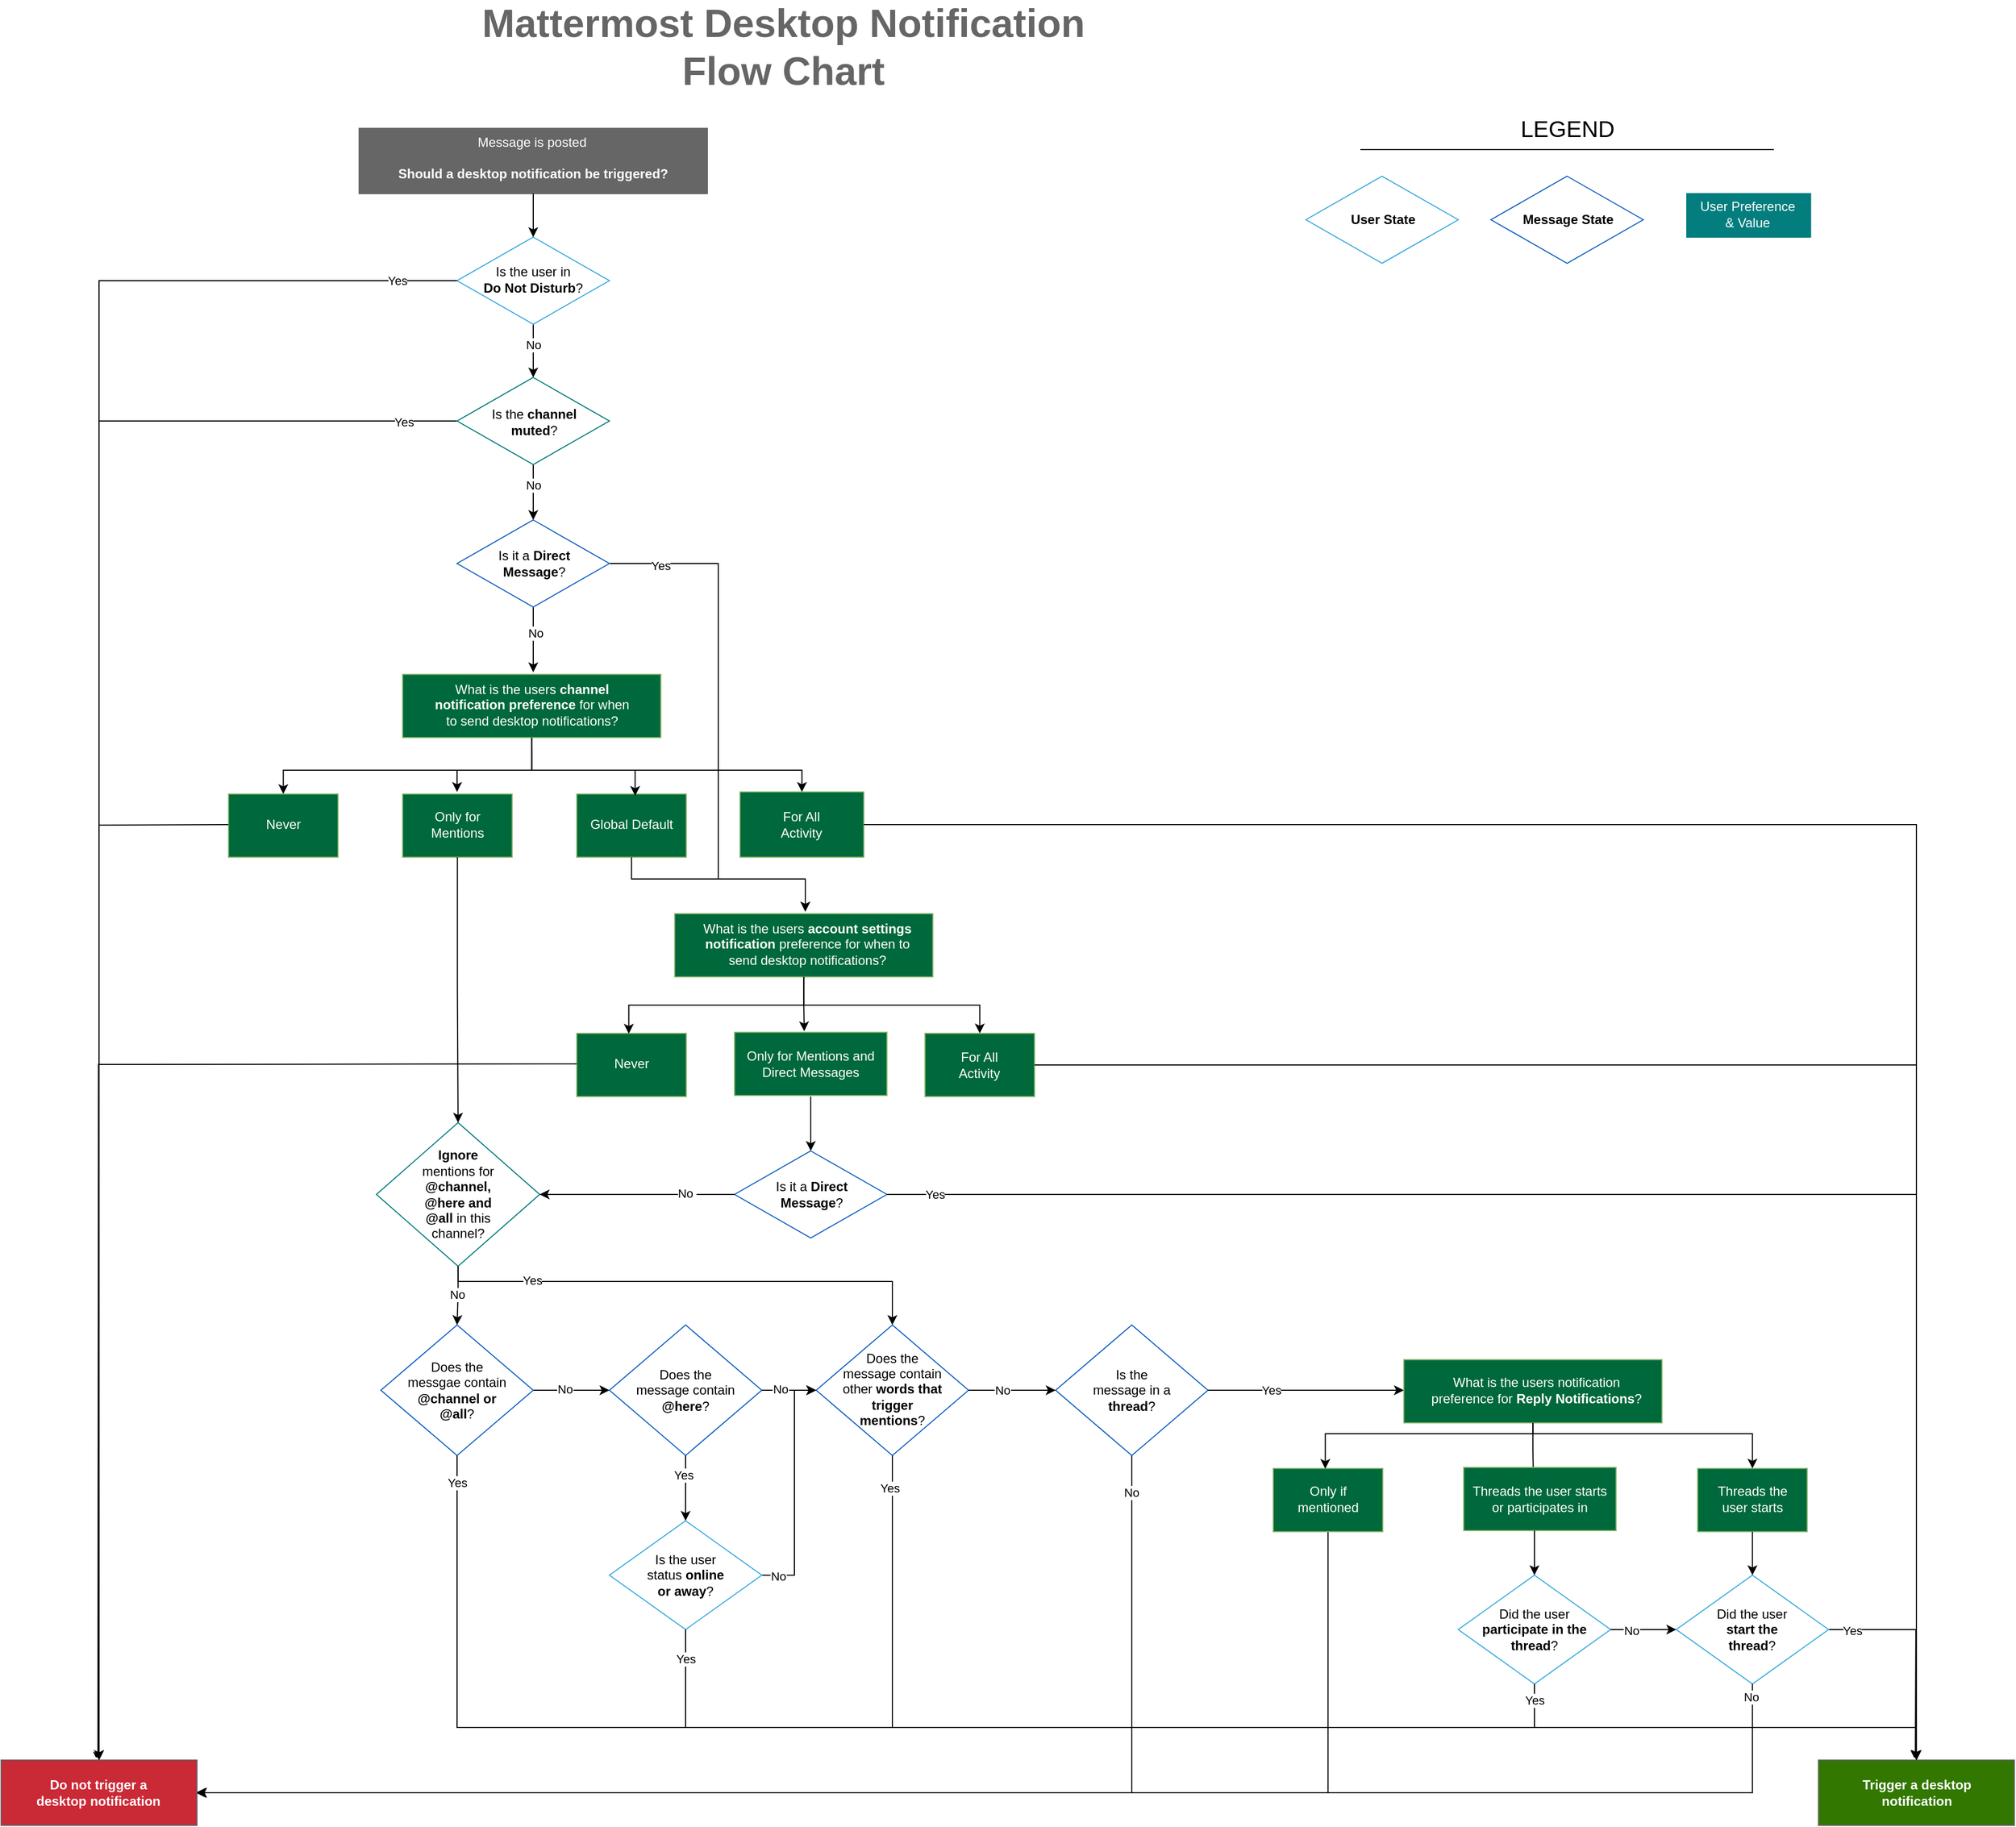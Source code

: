 <mxfile version="24.7.8">
  <diagram name="Page-1" id="d4KBUE_Dpr1EcGJDDZKU">
    <mxGraphModel dx="2632" dy="2026" grid="1" gridSize="10" guides="1" tooltips="1" connect="1" arrows="1" fold="1" page="1" pageScale="1" pageWidth="850" pageHeight="1100" math="0" shadow="0">
      <root>
        <mxCell id="0" />
        <mxCell id="1" parent="0" />
        <mxCell id="-ujorZfPfKvrBxWsnz2l-1" value="&lt;font style=&quot;font-size: 36px;&quot;&gt;Mattermost Desktop Notification Flow Chart&lt;/font&gt;" style="text;html=1;align=center;verticalAlign=middle;whiteSpace=wrap;rounded=0;fillColor=none;fontStyle=1;fontColor=#666666;" parent="1" vertex="1">
          <mxGeometry x="150" y="-1060" width="560" height="30" as="geometry" />
        </mxCell>
        <mxCell id="-ujorZfPfKvrBxWsnz2l-36" style="edgeStyle=orthogonalEdgeStyle;rounded=0;orthogonalLoop=1;jettySize=auto;html=1;entryX=0.5;entryY=0;entryDx=0;entryDy=0;" parent="1" source="-ujorZfPfKvrBxWsnz2l-5" target="-ujorZfPfKvrBxWsnz2l-8" edge="1">
          <mxGeometry relative="1" as="geometry" />
        </mxCell>
        <mxCell id="-ujorZfPfKvrBxWsnz2l-41" value="No" style="edgeLabel;html=1;align=center;verticalAlign=middle;resizable=0;points=[];" parent="-ujorZfPfKvrBxWsnz2l-36" vertex="1" connectable="0">
          <mxGeometry x="-0.219" relative="1" as="geometry">
            <mxPoint as="offset" />
          </mxGeometry>
        </mxCell>
        <mxCell id="-ujorZfPfKvrBxWsnz2l-5" value="" style="rhombus;whiteSpace=wrap;html=1;strokeColor=#3CAADE;" parent="1" vertex="1">
          <mxGeometry x="130" y="-870" width="140" height="80" as="geometry" />
        </mxCell>
        <mxCell id="-ujorZfPfKvrBxWsnz2l-6" value="" style="group;rounded=1;glass=0;" parent="1" vertex="1" connectable="0">
          <mxGeometry x="40" y="-972" width="320" height="62" as="geometry" />
        </mxCell>
        <mxCell id="-ujorZfPfKvrBxWsnz2l-2" value="" style="rounded=0;whiteSpace=wrap;html=1;fontColor=#858585;strokeColor=#666666;fillColor=#666666;" parent="-ujorZfPfKvrBxWsnz2l-6" vertex="1">
          <mxGeometry y="2" width="320" height="60" as="geometry" />
        </mxCell>
        <mxCell id="-ujorZfPfKvrBxWsnz2l-3" value="Message is posted" style="text;html=1;align=center;verticalAlign=middle;whiteSpace=wrap;rounded=0;fontColor=#ffffff;" parent="-ujorZfPfKvrBxWsnz2l-6" vertex="1">
          <mxGeometry x="94" width="130" height="30" as="geometry" />
        </mxCell>
        <mxCell id="-ujorZfPfKvrBxWsnz2l-4" value="Should a desktop notification be triggered?" style="text;html=1;align=center;verticalAlign=middle;whiteSpace=wrap;rounded=0;fontColor=#FFFFFF;fontStyle=1" parent="-ujorZfPfKvrBxWsnz2l-6" vertex="1">
          <mxGeometry x="10" y="29" width="300" height="30" as="geometry" />
        </mxCell>
        <mxCell id="-ujorZfPfKvrBxWsnz2l-7" value="Is the user in&lt;br&gt;&lt;b&gt;Do Not Disturb&lt;/b&gt;?" style="text;html=1;align=center;verticalAlign=middle;whiteSpace=wrap;rounded=0;" parent="1" vertex="1">
          <mxGeometry x="145" y="-846" width="110" height="30" as="geometry" />
        </mxCell>
        <mxCell id="-ujorZfPfKvrBxWsnz2l-37" style="edgeStyle=orthogonalEdgeStyle;rounded=0;orthogonalLoop=1;jettySize=auto;html=1;entryX=0.5;entryY=0;entryDx=0;entryDy=0;" parent="1" source="-ujorZfPfKvrBxWsnz2l-8" target="-ujorZfPfKvrBxWsnz2l-10" edge="1">
          <mxGeometry relative="1" as="geometry" />
        </mxCell>
        <mxCell id="-ujorZfPfKvrBxWsnz2l-40" value="No" style="edgeLabel;html=1;align=center;verticalAlign=middle;resizable=0;points=[];" parent="-ujorZfPfKvrBxWsnz2l-37" vertex="1" connectable="0">
          <mxGeometry x="-0.277" relative="1" as="geometry">
            <mxPoint as="offset" />
          </mxGeometry>
        </mxCell>
        <mxCell id="KyfEQ4CnolOL-9VV9dGR-78" style="edgeStyle=orthogonalEdgeStyle;rounded=0;orthogonalLoop=1;jettySize=auto;html=1;entryX=0.5;entryY=0;entryDx=0;entryDy=0;" edge="1" parent="1" source="-ujorZfPfKvrBxWsnz2l-8" target="KyfEQ4CnolOL-9VV9dGR-74">
          <mxGeometry relative="1" as="geometry" />
        </mxCell>
        <mxCell id="KyfEQ4CnolOL-9VV9dGR-116" value="Yes" style="edgeLabel;html=1;align=center;verticalAlign=middle;resizable=0;points=[];" vertex="1" connectable="0" parent="KyfEQ4CnolOL-9VV9dGR-78">
          <mxGeometry x="-0.937" y="1" relative="1" as="geometry">
            <mxPoint as="offset" />
          </mxGeometry>
        </mxCell>
        <mxCell id="-ujorZfPfKvrBxWsnz2l-8" value="" style="rhombus;whiteSpace=wrap;html=1;strokeColor=#047D7E;" parent="1" vertex="1">
          <mxGeometry x="130" y="-741" width="140" height="80" as="geometry" />
        </mxCell>
        <mxCell id="-ujorZfPfKvrBxWsnz2l-9" value="Is the &lt;b&gt;channel muted&lt;/b&gt;?" style="text;html=1;align=center;verticalAlign=middle;whiteSpace=wrap;rounded=0;" parent="1" vertex="1">
          <mxGeometry x="146" y="-715" width="110" height="30" as="geometry" />
        </mxCell>
        <mxCell id="-ujorZfPfKvrBxWsnz2l-39" style="edgeStyle=orthogonalEdgeStyle;rounded=0;orthogonalLoop=1;jettySize=auto;html=1;exitX=0.5;exitY=1;exitDx=0;exitDy=0;" parent="1" source="-ujorZfPfKvrBxWsnz2l-10" edge="1">
          <mxGeometry relative="1" as="geometry">
            <mxPoint x="200" y="-470" as="targetPoint" />
            <mxPoint x="200" y="-490" as="sourcePoint" />
          </mxGeometry>
        </mxCell>
        <mxCell id="KyfEQ4CnolOL-9VV9dGR-113" value="No" style="edgeLabel;html=1;align=center;verticalAlign=middle;resizable=0;points=[];" vertex="1" connectable="0" parent="-ujorZfPfKvrBxWsnz2l-39">
          <mxGeometry x="-0.221" y="2" relative="1" as="geometry">
            <mxPoint as="offset" />
          </mxGeometry>
        </mxCell>
        <mxCell id="KyfEQ4CnolOL-9VV9dGR-79" style="edgeStyle=orthogonalEdgeStyle;rounded=0;orthogonalLoop=1;jettySize=auto;html=1;exitX=1;exitY=0.5;exitDx=0;exitDy=0;" edge="1" parent="1" source="-ujorZfPfKvrBxWsnz2l-10">
          <mxGeometry relative="1" as="geometry">
            <mxPoint x="450" y="-250" as="targetPoint" />
            <mxPoint x="270" y="-530" as="sourcePoint" />
            <Array as="points">
              <mxPoint x="370" y="-570" />
              <mxPoint x="370" y="-280" />
              <mxPoint x="450" y="-280" />
            </Array>
          </mxGeometry>
        </mxCell>
        <mxCell id="KyfEQ4CnolOL-9VV9dGR-114" value="Yes" style="edgeLabel;html=1;align=center;verticalAlign=middle;resizable=0;points=[];" vertex="1" connectable="0" parent="KyfEQ4CnolOL-9VV9dGR-79">
          <mxGeometry x="-0.811" y="-2" relative="1" as="geometry">
            <mxPoint as="offset" />
          </mxGeometry>
        </mxCell>
        <mxCell id="-ujorZfPfKvrBxWsnz2l-10" value="" style="rhombus;whiteSpace=wrap;html=1;strokeColor=#1462C2;" parent="1" vertex="1">
          <mxGeometry x="130" y="-610" width="140" height="80" as="geometry" />
        </mxCell>
        <mxCell id="-ujorZfPfKvrBxWsnz2l-11" value="Is it a &lt;b&gt;Direct Message&lt;/b&gt;?" style="text;html=1;align=center;verticalAlign=middle;whiteSpace=wrap;rounded=0;" parent="1" vertex="1">
          <mxGeometry x="146" y="-585" width="110" height="30" as="geometry" />
        </mxCell>
        <mxCell id="-ujorZfPfKvrBxWsnz2l-12" value="" style="group;rounded=1;glass=0;" parent="1" vertex="1" connectable="0">
          <mxGeometry x="80" y="-470" width="330" height="60" as="geometry" />
        </mxCell>
        <mxCell id="-ujorZfPfKvrBxWsnz2l-32" style="edgeStyle=orthogonalEdgeStyle;rounded=0;orthogonalLoop=1;jettySize=auto;html=1;" parent="-ujorZfPfKvrBxWsnz2l-12" source="-ujorZfPfKvrBxWsnz2l-13" edge="1">
          <mxGeometry relative="1" as="geometry">
            <mxPoint x="50" y="110" as="targetPoint" />
            <Array as="points">
              <mxPoint x="119" y="90" />
              <mxPoint x="50" y="90" />
              <mxPoint x="50" y="110" />
            </Array>
          </mxGeometry>
        </mxCell>
        <mxCell id="-ujorZfPfKvrBxWsnz2l-13" value="" style="rounded=0;whiteSpace=wrap;html=1;strokeColor=#82b366;fillColor=#00693B;" parent="-ujorZfPfKvrBxWsnz2l-12" vertex="1">
          <mxGeometry y="1.935" width="237.188" height="58.065" as="geometry" />
        </mxCell>
        <mxCell id="-ujorZfPfKvrBxWsnz2l-14" value="What is the users&lt;b&gt; channel notification preference&lt;/b&gt; for when to send desktop notifications?" style="text;html=1;align=center;verticalAlign=middle;whiteSpace=wrap;rounded=0;fontColor=#ffffff;" parent="-ujorZfPfKvrBxWsnz2l-12" vertex="1">
          <mxGeometry x="23.59" y="15.48" width="190" height="29.03" as="geometry" />
        </mxCell>
        <mxCell id="-ujorZfPfKvrBxWsnz2l-34" style="edgeStyle=orthogonalEdgeStyle;rounded=0;orthogonalLoop=1;jettySize=auto;html=1;entryX=0.5;entryY=0;entryDx=0;entryDy=0;" parent="-ujorZfPfKvrBxWsnz2l-12" target="-ujorZfPfKvrBxWsnz2l-27" edge="1">
          <mxGeometry relative="1" as="geometry">
            <Array as="points">
              <mxPoint x="119" y="90" />
              <mxPoint x="367" y="90" />
            </Array>
            <mxPoint x="118.601" y="70" as="sourcePoint" />
            <mxPoint x="367.007" y="120" as="targetPoint" />
          </mxGeometry>
        </mxCell>
        <mxCell id="-ujorZfPfKvrBxWsnz2l-17" value="" style="group;rounded=1;glass=0;" parent="1" vertex="1" connectable="0">
          <mxGeometry x="-80" y="-360" width="180" height="120" as="geometry" />
        </mxCell>
        <mxCell id="-ujorZfPfKvrBxWsnz2l-18" value="" style="rounded=0;whiteSpace=wrap;html=1;strokeColor=#82b366;fillColor=#00693B;" parent="-ujorZfPfKvrBxWsnz2l-17" vertex="1">
          <mxGeometry y="1.935" width="100.625" height="58.065" as="geometry" />
        </mxCell>
        <mxCell id="-ujorZfPfKvrBxWsnz2l-19" value="Never" style="text;html=1;align=center;verticalAlign=middle;whiteSpace=wrap;rounded=0;fontColor=#ffffff;" parent="-ujorZfPfKvrBxWsnz2l-17" vertex="1">
          <mxGeometry x="10.008" y="15.48" width="80.606" height="29.03" as="geometry" />
        </mxCell>
        <mxCell id="-ujorZfPfKvrBxWsnz2l-20" value="" style="group;rounded=1;glass=0;" parent="1" vertex="1" connectable="0">
          <mxGeometry x="80" y="-360" width="140" height="60" as="geometry" />
        </mxCell>
        <mxCell id="-ujorZfPfKvrBxWsnz2l-21" value="" style="rounded=0;whiteSpace=wrap;html=1;strokeColor=#82b366;fillColor=#00693B;" parent="-ujorZfPfKvrBxWsnz2l-20" vertex="1">
          <mxGeometry y="1.935" width="100.625" height="58.065" as="geometry" />
        </mxCell>
        <mxCell id="-ujorZfPfKvrBxWsnz2l-22" value="Only for Mentions" style="text;html=1;align=center;verticalAlign=middle;whiteSpace=wrap;rounded=0;fontColor=#ffffff;" parent="-ujorZfPfKvrBxWsnz2l-20" vertex="1">
          <mxGeometry x="10.008" y="15.48" width="80.606" height="29.03" as="geometry" />
        </mxCell>
        <mxCell id="-ujorZfPfKvrBxWsnz2l-23" value="" style="group;rounded=1;glass=0;" parent="1" vertex="1" connectable="0">
          <mxGeometry x="240" y="-360" width="140" height="60" as="geometry" />
        </mxCell>
        <mxCell id="-ujorZfPfKvrBxWsnz2l-24" value="" style="rounded=0;whiteSpace=wrap;html=1;strokeColor=#82b366;fillColor=#00693B;" parent="-ujorZfPfKvrBxWsnz2l-23" vertex="1">
          <mxGeometry y="1.935" width="100.625" height="58.065" as="geometry" />
        </mxCell>
        <mxCell id="-ujorZfPfKvrBxWsnz2l-25" value="Global Default" style="text;html=1;align=center;verticalAlign=middle;whiteSpace=wrap;rounded=0;fontColor=#ffffff;" parent="-ujorZfPfKvrBxWsnz2l-23" vertex="1">
          <mxGeometry x="10.008" y="15.48" width="80.606" height="29.03" as="geometry" />
        </mxCell>
        <mxCell id="-ujorZfPfKvrBxWsnz2l-30" value="" style="group" parent="1" vertex="1" connectable="0">
          <mxGeometry x="390" y="-360" width="130" height="60" as="geometry" />
        </mxCell>
        <mxCell id="-ujorZfPfKvrBxWsnz2l-27" value="" style="rounded=0;whiteSpace=wrap;html=1;strokeColor=#82b366;fillColor=#00693B;" parent="-ujorZfPfKvrBxWsnz2l-30" vertex="1">
          <mxGeometry width="113.75" height="59.995" as="geometry" />
        </mxCell>
        <mxCell id="-ujorZfPfKvrBxWsnz2l-26" value="" style="group;rounded=1;glass=0;" parent="-ujorZfPfKvrBxWsnz2l-30" vertex="1" connectable="0">
          <mxGeometry x="16.25" y="0.005" width="113.75" height="59.995" as="geometry" />
        </mxCell>
        <mxCell id="-ujorZfPfKvrBxWsnz2l-28" value="For All Activity" style="text;html=1;align=center;verticalAlign=middle;whiteSpace=wrap;rounded=0;fontColor=#ffffff;" parent="-ujorZfPfKvrBxWsnz2l-26" vertex="1">
          <mxGeometry x="8.131" y="15.479" width="65.492" height="29.028" as="geometry" />
        </mxCell>
        <mxCell id="-ujorZfPfKvrBxWsnz2l-31" style="edgeStyle=orthogonalEdgeStyle;rounded=0;orthogonalLoop=1;jettySize=auto;html=1;entryX=0.5;entryY=0;entryDx=0;entryDy=0;" parent="1" source="-ujorZfPfKvrBxWsnz2l-13" target="-ujorZfPfKvrBxWsnz2l-18" edge="1">
          <mxGeometry relative="1" as="geometry">
            <Array as="points">
              <mxPoint x="199" y="-380" />
              <mxPoint x="-30" y="-380" />
            </Array>
          </mxGeometry>
        </mxCell>
        <mxCell id="-ujorZfPfKvrBxWsnz2l-35" style="edgeStyle=orthogonalEdgeStyle;rounded=0;orthogonalLoop=1;jettySize=auto;html=1;entryX=0.5;entryY=0;entryDx=0;entryDy=0;" parent="1" target="-ujorZfPfKvrBxWsnz2l-5" edge="1">
          <mxGeometry relative="1" as="geometry">
            <mxPoint x="200" y="-910" as="sourcePoint" />
            <Array as="points">
              <mxPoint x="200" y="-890" />
              <mxPoint x="200" y="-890" />
            </Array>
          </mxGeometry>
        </mxCell>
        <mxCell id="KyfEQ4CnolOL-9VV9dGR-3" value="" style="group" vertex="1" connectable="0" parent="1">
          <mxGeometry x="910" y="-926" width="140" height="80" as="geometry" />
        </mxCell>
        <mxCell id="KyfEQ4CnolOL-9VV9dGR-1" value="" style="rhombus;whiteSpace=wrap;html=1;strokeColor=#3caade;" vertex="1" parent="KyfEQ4CnolOL-9VV9dGR-3">
          <mxGeometry width="140" height="80" as="geometry" />
        </mxCell>
        <mxCell id="KyfEQ4CnolOL-9VV9dGR-2" value="&lt;b&gt;User State&lt;/b&gt;" style="text;html=1;align=center;verticalAlign=middle;whiteSpace=wrap;rounded=0;" vertex="1" parent="KyfEQ4CnolOL-9VV9dGR-3">
          <mxGeometry x="16" y="25" width="110" height="30" as="geometry" />
        </mxCell>
        <mxCell id="KyfEQ4CnolOL-9VV9dGR-9" value="" style="group" vertex="1" connectable="0" parent="1">
          <mxGeometry x="1080" y="-926" width="140" height="80" as="geometry" />
        </mxCell>
        <mxCell id="KyfEQ4CnolOL-9VV9dGR-10" value="" style="rhombus;whiteSpace=wrap;html=1;strokeColor=#1462c2;" vertex="1" parent="KyfEQ4CnolOL-9VV9dGR-9">
          <mxGeometry width="140" height="80" as="geometry" />
        </mxCell>
        <mxCell id="KyfEQ4CnolOL-9VV9dGR-11" value="&lt;b&gt;Message State&lt;/b&gt;" style="text;html=1;align=center;verticalAlign=middle;whiteSpace=wrap;rounded=0;" vertex="1" parent="KyfEQ4CnolOL-9VV9dGR-9">
          <mxGeometry x="16" y="25" width="110" height="30" as="geometry" />
        </mxCell>
        <mxCell id="KyfEQ4CnolOL-9VV9dGR-15" value="" style="group" vertex="1" connectable="0" parent="1">
          <mxGeometry x="1050" y="360" width="140" height="100" as="geometry" />
        </mxCell>
        <mxCell id="KyfEQ4CnolOL-9VV9dGR-16" value="" style="rhombus;whiteSpace=wrap;html=1;strokeColor=#3CAADE;" vertex="1" parent="KyfEQ4CnolOL-9VV9dGR-15">
          <mxGeometry width="140" height="100" as="geometry" />
        </mxCell>
        <mxCell id="KyfEQ4CnolOL-9VV9dGR-17" value="Did the user &lt;b&gt;participate in the thread&lt;/b&gt;?" style="text;html=1;align=center;verticalAlign=middle;whiteSpace=wrap;rounded=0;" vertex="1" parent="KyfEQ4CnolOL-9VV9dGR-15">
          <mxGeometry x="15" y="31.25" width="110" height="37.5" as="geometry" />
        </mxCell>
        <mxCell id="KyfEQ4CnolOL-9VV9dGR-18" value="" style="group" vertex="1" connectable="0" parent="1">
          <mxGeometry x="1250.31" y="360" width="140" height="100" as="geometry" />
        </mxCell>
        <mxCell id="KyfEQ4CnolOL-9VV9dGR-154" style="edgeStyle=orthogonalEdgeStyle;rounded=0;orthogonalLoop=1;jettySize=auto;html=1;" edge="1" parent="KyfEQ4CnolOL-9VV9dGR-18" source="KyfEQ4CnolOL-9VV9dGR-19">
          <mxGeometry relative="1" as="geometry">
            <mxPoint x="219.69" y="170" as="targetPoint" />
          </mxGeometry>
        </mxCell>
        <mxCell id="KyfEQ4CnolOL-9VV9dGR-155" value="Yes" style="edgeLabel;html=1;align=center;verticalAlign=middle;resizable=0;points=[];" vertex="1" connectable="0" parent="KyfEQ4CnolOL-9VV9dGR-154">
          <mxGeometry x="-0.784" y="-1" relative="1" as="geometry">
            <mxPoint as="offset" />
          </mxGeometry>
        </mxCell>
        <mxCell id="KyfEQ4CnolOL-9VV9dGR-19" value="" style="rhombus;whiteSpace=wrap;html=1;strokeColor=#3CAADE;" vertex="1" parent="KyfEQ4CnolOL-9VV9dGR-18">
          <mxGeometry width="140" height="100" as="geometry" />
        </mxCell>
        <mxCell id="KyfEQ4CnolOL-9VV9dGR-20" value="Did the user &lt;b&gt;start the thread&lt;/b&gt;?" style="text;html=1;align=center;verticalAlign=middle;whiteSpace=wrap;rounded=0;" vertex="1" parent="KyfEQ4CnolOL-9VV9dGR-18">
          <mxGeometry x="23" y="31.25" width="94" height="37.5" as="geometry" />
        </mxCell>
        <mxCell id="KyfEQ4CnolOL-9VV9dGR-21" value="" style="group" vertex="1" connectable="0" parent="1">
          <mxGeometry x="680" y="130" width="140" height="120" as="geometry" />
        </mxCell>
        <mxCell id="KyfEQ4CnolOL-9VV9dGR-22" value="" style="rhombus;whiteSpace=wrap;html=1;strokeColor=#1462C2;" vertex="1" parent="KyfEQ4CnolOL-9VV9dGR-21">
          <mxGeometry width="140" height="120" as="geometry" />
        </mxCell>
        <mxCell id="KyfEQ4CnolOL-9VV9dGR-109" style="edgeStyle=orthogonalEdgeStyle;rounded=0;orthogonalLoop=1;jettySize=auto;html=1;" edge="1" parent="KyfEQ4CnolOL-9VV9dGR-21">
          <mxGeometry relative="1" as="geometry">
            <mxPoint x="320" y="60" as="targetPoint" />
            <mxPoint x="140" y="60" as="sourcePoint" />
          </mxGeometry>
        </mxCell>
        <mxCell id="KyfEQ4CnolOL-9VV9dGR-130" value="Yes" style="edgeLabel;html=1;align=center;verticalAlign=middle;resizable=0;points=[];" vertex="1" connectable="0" parent="KyfEQ4CnolOL-9VV9dGR-109">
          <mxGeometry x="-0.353" relative="1" as="geometry">
            <mxPoint as="offset" />
          </mxGeometry>
        </mxCell>
        <mxCell id="KyfEQ4CnolOL-9VV9dGR-23" value="Is the message in a &lt;b&gt;thread&lt;/b&gt;?" style="text;html=1;align=center;verticalAlign=middle;whiteSpace=wrap;rounded=0;" vertex="1" parent="KyfEQ4CnolOL-9VV9dGR-21">
          <mxGeometry x="33" y="37.5" width="74" height="45" as="geometry" />
        </mxCell>
        <mxCell id="KyfEQ4CnolOL-9VV9dGR-24" value="" style="group" vertex="1" connectable="0" parent="1">
          <mxGeometry x="460" y="130" width="140" height="100" as="geometry" />
        </mxCell>
        <mxCell id="KyfEQ4CnolOL-9VV9dGR-25" value="" style="rhombus;whiteSpace=wrap;html=1;strokeColor=#1462C2;" vertex="1" parent="KyfEQ4CnolOL-9VV9dGR-24">
          <mxGeometry width="140" height="120" as="geometry" />
        </mxCell>
        <mxCell id="KyfEQ4CnolOL-9VV9dGR-26" value="Does the message contain other &lt;b&gt;words that trigger mentions&lt;/b&gt;?" style="text;html=1;align=center;verticalAlign=middle;whiteSpace=wrap;rounded=0;" vertex="1" parent="KyfEQ4CnolOL-9VV9dGR-24">
          <mxGeometry x="23" y="40.25" width="94" height="37.5" as="geometry" />
        </mxCell>
        <mxCell id="KyfEQ4CnolOL-9VV9dGR-27" value="" style="group" vertex="1" connectable="0" parent="1">
          <mxGeometry x="270" y="130" width="140" height="120" as="geometry" />
        </mxCell>
        <mxCell id="KyfEQ4CnolOL-9VV9dGR-28" value="" style="rhombus;whiteSpace=wrap;html=1;strokeColor=#1462C2;" vertex="1" parent="KyfEQ4CnolOL-9VV9dGR-27">
          <mxGeometry width="140" height="120" as="geometry" />
        </mxCell>
        <mxCell id="KyfEQ4CnolOL-9VV9dGR-29" value="Does the message contain &lt;b&gt;@here&lt;/b&gt;?" style="text;html=1;align=center;verticalAlign=middle;whiteSpace=wrap;rounded=0;" vertex="1" parent="KyfEQ4CnolOL-9VV9dGR-27">
          <mxGeometry x="23" y="37.5" width="94" height="45" as="geometry" />
        </mxCell>
        <mxCell id="KyfEQ4CnolOL-9VV9dGR-30" value="" style="group" vertex="1" connectable="0" parent="1">
          <mxGeometry x="60" y="130" width="140" height="120" as="geometry" />
        </mxCell>
        <mxCell id="KyfEQ4CnolOL-9VV9dGR-88" style="edgeStyle=orthogonalEdgeStyle;rounded=0;orthogonalLoop=1;jettySize=auto;html=1;" edge="1" parent="KyfEQ4CnolOL-9VV9dGR-30" source="KyfEQ4CnolOL-9VV9dGR-31">
          <mxGeometry relative="1" as="geometry">
            <mxPoint x="210.0" y="60.0" as="targetPoint" />
          </mxGeometry>
        </mxCell>
        <mxCell id="KyfEQ4CnolOL-9VV9dGR-121" value="No" style="edgeLabel;html=1;align=center;verticalAlign=middle;resizable=0;points=[];" vertex="1" connectable="0" parent="KyfEQ4CnolOL-9VV9dGR-88">
          <mxGeometry x="-0.197" y="1" relative="1" as="geometry">
            <mxPoint as="offset" />
          </mxGeometry>
        </mxCell>
        <mxCell id="KyfEQ4CnolOL-9VV9dGR-31" value="" style="rhombus;whiteSpace=wrap;html=1;strokeColor=#1462C2;" vertex="1" parent="KyfEQ4CnolOL-9VV9dGR-30">
          <mxGeometry width="140" height="120.0" as="geometry" />
        </mxCell>
        <mxCell id="KyfEQ4CnolOL-9VV9dGR-32" value="Does the messgae contain &lt;b&gt;@channel or @all&lt;/b&gt;?" style="text;html=1;align=center;verticalAlign=middle;whiteSpace=wrap;rounded=0;" vertex="1" parent="KyfEQ4CnolOL-9VV9dGR-30">
          <mxGeometry x="23" y="37.5" width="94" height="45" as="geometry" />
        </mxCell>
        <mxCell id="KyfEQ4CnolOL-9VV9dGR-33" value="" style="group" vertex="1" connectable="0" parent="1">
          <mxGeometry x="385" y="-30" width="140" height="80" as="geometry" />
        </mxCell>
        <mxCell id="KyfEQ4CnolOL-9VV9dGR-34" value="" style="rhombus;whiteSpace=wrap;html=1;strokeColor=#1462C2;" vertex="1" parent="KyfEQ4CnolOL-9VV9dGR-33">
          <mxGeometry width="140" height="80" as="geometry" />
        </mxCell>
        <mxCell id="KyfEQ4CnolOL-9VV9dGR-35" value="Is it a &lt;b&gt;Direct Message&lt;/b&gt;?" style="text;html=1;align=center;verticalAlign=middle;whiteSpace=wrap;rounded=0;" vertex="1" parent="KyfEQ4CnolOL-9VV9dGR-33">
          <mxGeometry x="16" y="25" width="110" height="30" as="geometry" />
        </mxCell>
        <mxCell id="KyfEQ4CnolOL-9VV9dGR-36" value="" style="group" vertex="1" connectable="0" parent="1">
          <mxGeometry x="240" y="-250" width="460" height="170" as="geometry" />
        </mxCell>
        <mxCell id="-ujorZfPfKvrBxWsnz2l-43" value="" style="group;rounded=1;glass=0;" parent="KyfEQ4CnolOL-9VV9dGR-36" vertex="1" connectable="0">
          <mxGeometry x="90" width="330" height="60" as="geometry" />
        </mxCell>
        <mxCell id="-ujorZfPfKvrBxWsnz2l-48" style="edgeStyle=orthogonalEdgeStyle;rounded=0;orthogonalLoop=1;jettySize=auto;html=1;" parent="-ujorZfPfKvrBxWsnz2l-43" source="-ujorZfPfKvrBxWsnz2l-46" edge="1">
          <mxGeometry relative="1" as="geometry">
            <mxPoint x="119" y="110" as="targetPoint" />
          </mxGeometry>
        </mxCell>
        <mxCell id="-ujorZfPfKvrBxWsnz2l-46" value="" style="rounded=0;whiteSpace=wrap;html=1;strokeColor=#82b366;fillColor=#00693B;" parent="-ujorZfPfKvrBxWsnz2l-43" vertex="1">
          <mxGeometry y="1.935" width="237.188" height="58.065" as="geometry" />
        </mxCell>
        <mxCell id="-ujorZfPfKvrBxWsnz2l-47" value="What is the users&lt;b&gt; account settings notification &lt;/b&gt;preference for when to send desktop notifications?" style="text;html=1;align=center;verticalAlign=middle;whiteSpace=wrap;rounded=0;fontColor=#ffffff;" parent="-ujorZfPfKvrBxWsnz2l-43" vertex="1">
          <mxGeometry x="23.59" y="15.48" width="196.41" height="29.03" as="geometry" />
        </mxCell>
        <mxCell id="-ujorZfPfKvrBxWsnz2l-49" value="" style="group;rounded=1;glass=0;" parent="KyfEQ4CnolOL-9VV9dGR-36" vertex="1" connectable="0">
          <mxGeometry y="110" width="140" height="60" as="geometry" />
        </mxCell>
        <mxCell id="-ujorZfPfKvrBxWsnz2l-61" value="" style="group" parent="-ujorZfPfKvrBxWsnz2l-49" vertex="1" connectable="0">
          <mxGeometry y="1.935" width="100.625" height="58.065" as="geometry" />
        </mxCell>
        <mxCell id="-ujorZfPfKvrBxWsnz2l-50" value="" style="rounded=0;whiteSpace=wrap;html=1;strokeColor=#82b366;fillColor=#00693B;" parent="-ujorZfPfKvrBxWsnz2l-61" vertex="1">
          <mxGeometry width="100.625" height="58.065" as="geometry" />
        </mxCell>
        <mxCell id="KyfEQ4CnolOL-9VV9dGR-84" style="edgeStyle=orthogonalEdgeStyle;rounded=0;orthogonalLoop=1;jettySize=auto;html=1;" edge="1" parent="-ujorZfPfKvrBxWsnz2l-61">
          <mxGeometry relative="1" as="geometry">
            <mxPoint x="-440" y="669.398" as="targetPoint" />
            <mxPoint y="28.065" as="sourcePoint" />
          </mxGeometry>
        </mxCell>
        <mxCell id="-ujorZfPfKvrBxWsnz2l-51" value="Never" style="text;html=1;align=center;verticalAlign=middle;whiteSpace=wrap;rounded=0;fontColor=#ffffff;" parent="-ujorZfPfKvrBxWsnz2l-61" vertex="1">
          <mxGeometry x="10.008" y="13.545" width="80.606" height="29.03" as="geometry" />
        </mxCell>
        <mxCell id="-ujorZfPfKvrBxWsnz2l-52" value="" style="group;rounded=1;glass=0;" parent="KyfEQ4CnolOL-9VV9dGR-36" vertex="1" connectable="0">
          <mxGeometry x="130" y="110" width="170" height="60" as="geometry" />
        </mxCell>
        <mxCell id="-ujorZfPfKvrBxWsnz2l-59" value="" style="group" parent="-ujorZfPfKvrBxWsnz2l-52" vertex="1" connectable="0">
          <mxGeometry x="15" y="0.97" width="140" height="58.06" as="geometry" />
        </mxCell>
        <mxCell id="-ujorZfPfKvrBxWsnz2l-53" value="" style="rounded=0;whiteSpace=wrap;html=1;strokeColor=#82b366;fillColor=#00693B;" parent="-ujorZfPfKvrBxWsnz2l-59" vertex="1">
          <mxGeometry width="140" height="58.06" as="geometry" />
        </mxCell>
        <mxCell id="-ujorZfPfKvrBxWsnz2l-54" value="Only for Mentions and Direct Messages" style="text;html=1;align=center;verticalAlign=middle;whiteSpace=wrap;rounded=0;fontColor=#ffffff;" parent="-ujorZfPfKvrBxWsnz2l-59" vertex="1">
          <mxGeometry x="6.08" y="14.51" width="127.85" height="29.03" as="geometry" />
        </mxCell>
        <mxCell id="-ujorZfPfKvrBxWsnz2l-55" value="" style="group;rounded=1;glass=0;" parent="KyfEQ4CnolOL-9VV9dGR-36" vertex="1" connectable="0">
          <mxGeometry x="320" y="110" width="140" height="60" as="geometry" />
        </mxCell>
        <mxCell id="-ujorZfPfKvrBxWsnz2l-60" value="" style="group" parent="-ujorZfPfKvrBxWsnz2l-55" vertex="1" connectable="0">
          <mxGeometry y="1.935" width="100.625" height="58.065" as="geometry" />
        </mxCell>
        <mxCell id="-ujorZfPfKvrBxWsnz2l-56" value="" style="rounded=0;whiteSpace=wrap;html=1;strokeColor=#82b366;fillColor=#00693B;" parent="-ujorZfPfKvrBxWsnz2l-60" vertex="1">
          <mxGeometry width="100.625" height="58.065" as="geometry" />
        </mxCell>
        <mxCell id="-ujorZfPfKvrBxWsnz2l-57" value="For All Activity" style="text;html=1;align=center;verticalAlign=middle;whiteSpace=wrap;rounded=0;fontColor=#ffffff;" parent="-ujorZfPfKvrBxWsnz2l-60" vertex="1">
          <mxGeometry x="15.32" y="14.52" width="69.99" height="29.03" as="geometry" />
        </mxCell>
        <mxCell id="-ujorZfPfKvrBxWsnz2l-44" style="edgeStyle=orthogonalEdgeStyle;rounded=0;orthogonalLoop=1;jettySize=auto;html=1;entryX=0.475;entryY=0.005;entryDx=0;entryDy=0;entryPerimeter=0;" parent="KyfEQ4CnolOL-9VV9dGR-36" source="-ujorZfPfKvrBxWsnz2l-46" target="-ujorZfPfKvrBxWsnz2l-50" edge="1">
          <mxGeometry relative="1" as="geometry">
            <mxPoint x="120" y="110" as="targetPoint" />
          </mxGeometry>
        </mxCell>
        <mxCell id="-ujorZfPfKvrBxWsnz2l-45" style="edgeStyle=orthogonalEdgeStyle;rounded=0;orthogonalLoop=1;jettySize=auto;html=1;entryX=0.5;entryY=0;entryDx=0;entryDy=0;" parent="KyfEQ4CnolOL-9VV9dGR-36" source="-ujorZfPfKvrBxWsnz2l-46" target="-ujorZfPfKvrBxWsnz2l-56" edge="1">
          <mxGeometry relative="1" as="geometry">
            <mxPoint x="300" y="110" as="targetPoint" />
          </mxGeometry>
        </mxCell>
        <mxCell id="KyfEQ4CnolOL-9VV9dGR-37" value="" style="group" vertex="1" connectable="0" parent="1">
          <mxGeometry x="60" y="-45" width="150" height="110" as="geometry" />
        </mxCell>
        <mxCell id="KyfEQ4CnolOL-9VV9dGR-38" value="" style="rhombus;whiteSpace=wrap;html=1;strokeColor=#047D7E;" vertex="1" parent="KyfEQ4CnolOL-9VV9dGR-37">
          <mxGeometry x="-4.082" y="-11.0" width="150.0" height="132.0" as="geometry" />
        </mxCell>
        <mxCell id="KyfEQ4CnolOL-9VV9dGR-39" value="&lt;b&gt;Ignore&lt;/b&gt; mentions for &lt;b&gt;@channel, @here and @all&lt;/b&gt; in this channel?" style="text;html=1;align=center;verticalAlign=middle;whiteSpace=wrap;rounded=0;" vertex="1" parent="KyfEQ4CnolOL-9VV9dGR-37">
          <mxGeometry x="28.99" y="34.375" width="83.857" height="41.25" as="geometry" />
        </mxCell>
        <mxCell id="KyfEQ4CnolOL-9VV9dGR-40" value="" style="group" vertex="1" connectable="0" parent="1">
          <mxGeometry x="910" y="150" width="460" height="170" as="geometry" />
        </mxCell>
        <mxCell id="KyfEQ4CnolOL-9VV9dGR-41" value="" style="group;rounded=1;glass=0;" vertex="1" connectable="0" parent="KyfEQ4CnolOL-9VV9dGR-40">
          <mxGeometry x="90" y="10" width="330" height="60" as="geometry" />
        </mxCell>
        <mxCell id="KyfEQ4CnolOL-9VV9dGR-42" style="edgeStyle=orthogonalEdgeStyle;rounded=0;orthogonalLoop=1;jettySize=auto;html=1;" edge="1" parent="KyfEQ4CnolOL-9VV9dGR-41" source="KyfEQ4CnolOL-9VV9dGR-43">
          <mxGeometry relative="1" as="geometry">
            <mxPoint x="119" y="110" as="targetPoint" />
          </mxGeometry>
        </mxCell>
        <mxCell id="KyfEQ4CnolOL-9VV9dGR-43" value="" style="rounded=0;whiteSpace=wrap;html=1;strokeColor=#82b366;fillColor=#00693B;" vertex="1" parent="KyfEQ4CnolOL-9VV9dGR-41">
          <mxGeometry y="1.935" width="237.188" height="58.065" as="geometry" />
        </mxCell>
        <mxCell id="KyfEQ4CnolOL-9VV9dGR-44" value="What is the users&amp;nbsp;notification&lt;b&gt; &lt;/b&gt;preference for &lt;b&gt;Reply Notifications&lt;/b&gt;?" style="text;html=1;align=center;verticalAlign=middle;whiteSpace=wrap;rounded=0;fontColor=#ffffff;" vertex="1" parent="KyfEQ4CnolOL-9VV9dGR-41">
          <mxGeometry x="23.59" y="15.48" width="196.41" height="29.03" as="geometry" />
        </mxCell>
        <mxCell id="KyfEQ4CnolOL-9VV9dGR-45" value="" style="group;rounded=1;glass=0;" vertex="1" connectable="0" parent="KyfEQ4CnolOL-9VV9dGR-40">
          <mxGeometry y="110" width="140" height="60" as="geometry" />
        </mxCell>
        <mxCell id="KyfEQ4CnolOL-9VV9dGR-46" value="" style="group" vertex="1" connectable="0" parent="KyfEQ4CnolOL-9VV9dGR-45">
          <mxGeometry x="-30" y="1.935" width="100.625" height="58.065" as="geometry" />
        </mxCell>
        <mxCell id="KyfEQ4CnolOL-9VV9dGR-100" style="edgeStyle=orthogonalEdgeStyle;rounded=0;orthogonalLoop=1;jettySize=auto;html=1;" edge="1" parent="KyfEQ4CnolOL-9VV9dGR-46" source="KyfEQ4CnolOL-9VV9dGR-47">
          <mxGeometry relative="1" as="geometry">
            <mxPoint x="-990" y="298.065" as="targetPoint" />
            <Array as="points">
              <mxPoint x="50" y="298" />
            </Array>
          </mxGeometry>
        </mxCell>
        <mxCell id="KyfEQ4CnolOL-9VV9dGR-47" value="" style="rounded=0;whiteSpace=wrap;html=1;strokeColor=#82b366;fillColor=#00693B;" vertex="1" parent="KyfEQ4CnolOL-9VV9dGR-46">
          <mxGeometry width="100.625" height="58.065" as="geometry" />
        </mxCell>
        <mxCell id="KyfEQ4CnolOL-9VV9dGR-48" value="Only if mentioned" style="text;html=1;align=center;verticalAlign=middle;whiteSpace=wrap;rounded=0;fontColor=#ffffff;" vertex="1" parent="KyfEQ4CnolOL-9VV9dGR-46">
          <mxGeometry x="10.008" y="13.545" width="80.606" height="29.03" as="geometry" />
        </mxCell>
        <mxCell id="KyfEQ4CnolOL-9VV9dGR-49" value="" style="group;rounded=1;glass=0;" vertex="1" connectable="0" parent="KyfEQ4CnolOL-9VV9dGR-40">
          <mxGeometry x="130" y="110" width="170" height="60" as="geometry" />
        </mxCell>
        <mxCell id="KyfEQ4CnolOL-9VV9dGR-50" value="" style="group" vertex="1" connectable="0" parent="KyfEQ4CnolOL-9VV9dGR-49">
          <mxGeometry x="15" y="0.97" width="140" height="58.06" as="geometry" />
        </mxCell>
        <mxCell id="KyfEQ4CnolOL-9VV9dGR-51" value="" style="rounded=0;whiteSpace=wrap;html=1;strokeColor=#82b366;fillColor=#00693B;" vertex="1" parent="KyfEQ4CnolOL-9VV9dGR-50">
          <mxGeometry width="140" height="58.06" as="geometry" />
        </mxCell>
        <mxCell id="KyfEQ4CnolOL-9VV9dGR-52" value="Threads the user starts or participates in" style="text;html=1;align=center;verticalAlign=middle;whiteSpace=wrap;rounded=0;fontColor=#ffffff;" vertex="1" parent="KyfEQ4CnolOL-9VV9dGR-50">
          <mxGeometry x="6.08" y="14.51" width="127.85" height="29.03" as="geometry" />
        </mxCell>
        <mxCell id="KyfEQ4CnolOL-9VV9dGR-53" value="" style="group;rounded=1;glass=0;" vertex="1" connectable="0" parent="KyfEQ4CnolOL-9VV9dGR-40">
          <mxGeometry x="360" y="110" width="140" height="60" as="geometry" />
        </mxCell>
        <mxCell id="KyfEQ4CnolOL-9VV9dGR-54" value="" style="group" vertex="1" connectable="0" parent="KyfEQ4CnolOL-9VV9dGR-53">
          <mxGeometry y="1.935" width="100.625" height="58.065" as="geometry" />
        </mxCell>
        <mxCell id="KyfEQ4CnolOL-9VV9dGR-55" value="" style="rounded=0;whiteSpace=wrap;html=1;strokeColor=#82b366;fillColor=#00693B;" vertex="1" parent="KyfEQ4CnolOL-9VV9dGR-54">
          <mxGeometry width="100.625" height="58.065" as="geometry" />
        </mxCell>
        <mxCell id="KyfEQ4CnolOL-9VV9dGR-56" value="Threads the user starts" style="text;html=1;align=center;verticalAlign=middle;whiteSpace=wrap;rounded=0;fontColor=#ffffff;" vertex="1" parent="KyfEQ4CnolOL-9VV9dGR-54">
          <mxGeometry x="10.008" y="13.545" width="80.606" height="29.03" as="geometry" />
        </mxCell>
        <mxCell id="KyfEQ4CnolOL-9VV9dGR-57" style="edgeStyle=orthogonalEdgeStyle;rounded=0;orthogonalLoop=1;jettySize=auto;html=1;entryX=0.475;entryY=0.005;entryDx=0;entryDy=0;entryPerimeter=0;" edge="1" parent="KyfEQ4CnolOL-9VV9dGR-40" source="KyfEQ4CnolOL-9VV9dGR-43" target="KyfEQ4CnolOL-9VV9dGR-47">
          <mxGeometry relative="1" as="geometry">
            <mxPoint x="120" y="110" as="targetPoint" />
            <Array as="points">
              <mxPoint x="209" y="80" />
              <mxPoint x="18" y="80" />
            </Array>
          </mxGeometry>
        </mxCell>
        <mxCell id="KyfEQ4CnolOL-9VV9dGR-58" style="edgeStyle=orthogonalEdgeStyle;rounded=0;orthogonalLoop=1;jettySize=auto;html=1;entryX=0.5;entryY=0;entryDx=0;entryDy=0;" edge="1" parent="KyfEQ4CnolOL-9VV9dGR-40" source="KyfEQ4CnolOL-9VV9dGR-43" target="KyfEQ4CnolOL-9VV9dGR-55">
          <mxGeometry relative="1" as="geometry">
            <mxPoint x="300" y="110" as="targetPoint" />
            <Array as="points">
              <mxPoint x="209" y="80" />
              <mxPoint x="410" y="80" />
            </Array>
          </mxGeometry>
        </mxCell>
        <mxCell id="KyfEQ4CnolOL-9VV9dGR-59" value="" style="group" vertex="1" connectable="0" parent="1">
          <mxGeometry x="270" y="310" width="140" height="100" as="geometry" />
        </mxCell>
        <mxCell id="KyfEQ4CnolOL-9VV9dGR-103" style="edgeStyle=orthogonalEdgeStyle;rounded=0;orthogonalLoop=1;jettySize=auto;html=1;" edge="1" parent="KyfEQ4CnolOL-9VV9dGR-59" source="KyfEQ4CnolOL-9VV9dGR-60">
          <mxGeometry relative="1" as="geometry">
            <mxPoint x="190" y="-120" as="targetPoint" />
            <Array as="points">
              <mxPoint x="170" y="50" />
              <mxPoint x="170" y="-120" />
              <mxPoint x="190" y="-120" />
            </Array>
          </mxGeometry>
        </mxCell>
        <mxCell id="KyfEQ4CnolOL-9VV9dGR-126" value="No" style="edgeLabel;html=1;align=center;verticalAlign=middle;resizable=0;points=[];" vertex="1" connectable="0" parent="KyfEQ4CnolOL-9VV9dGR-103">
          <mxGeometry x="-0.864" y="-1" relative="1" as="geometry">
            <mxPoint as="offset" />
          </mxGeometry>
        </mxCell>
        <mxCell id="KyfEQ4CnolOL-9VV9dGR-60" value="" style="rhombus;whiteSpace=wrap;html=1;strokeColor=#3CAADE;" vertex="1" parent="KyfEQ4CnolOL-9VV9dGR-59">
          <mxGeometry width="140" height="100" as="geometry" />
        </mxCell>
        <mxCell id="KyfEQ4CnolOL-9VV9dGR-61" value="Is the user status &lt;b&gt;online or away&lt;/b&gt;?" style="text;html=1;align=center;verticalAlign=middle;whiteSpace=wrap;rounded=0;" vertex="1" parent="KyfEQ4CnolOL-9VV9dGR-59">
          <mxGeometry x="28" y="31.25" width="84" height="37.5" as="geometry" />
        </mxCell>
        <mxCell id="KyfEQ4CnolOL-9VV9dGR-69" value="" style="group;rounded=1;glass=0;fillColor=#ffffff;strokeColor=#ffffff;" vertex="1" connectable="0" parent="1">
          <mxGeometry x="1381" y="528" width="180" height="62" as="geometry" />
        </mxCell>
        <mxCell id="KyfEQ4CnolOL-9VV9dGR-70" value="" style="rounded=0;whiteSpace=wrap;html=1;fontColor=#858585;strokeColor=#666666;fillColor=#327700;" vertex="1" parent="KyfEQ4CnolOL-9VV9dGR-69">
          <mxGeometry y="2" width="180" height="60" as="geometry" />
        </mxCell>
        <mxCell id="KyfEQ4CnolOL-9VV9dGR-72" value="Trigger a desktop notification" style="text;html=1;align=center;verticalAlign=middle;whiteSpace=wrap;rounded=0;fontColor=#FFFFFF;fontStyle=1" vertex="1" parent="KyfEQ4CnolOL-9VV9dGR-69">
          <mxGeometry x="34.69" y="17" width="110.63" height="30" as="geometry" />
        </mxCell>
        <mxCell id="KyfEQ4CnolOL-9VV9dGR-73" value="" style="group;rounded=1;glass=0;fillColor=#ffffff;strokeColor=#ffffff;" vertex="1" connectable="0" parent="1">
          <mxGeometry x="-289" y="528" width="180" height="62" as="geometry" />
        </mxCell>
        <mxCell id="KyfEQ4CnolOL-9VV9dGR-74" value="" style="rounded=0;whiteSpace=wrap;html=1;fontColor=#858585;strokeColor=#666666;fillColor=#ca2936;" vertex="1" parent="KyfEQ4CnolOL-9VV9dGR-73">
          <mxGeometry y="2" width="180" height="60" as="geometry" />
        </mxCell>
        <mxCell id="KyfEQ4CnolOL-9VV9dGR-75" value="Do not trigger a desktop notification" style="text;html=1;align=center;verticalAlign=middle;whiteSpace=wrap;rounded=0;fontColor=#FFFFFF;fontStyle=1" vertex="1" parent="KyfEQ4CnolOL-9VV9dGR-73">
          <mxGeometry x="27.34" y="17" width="125.31" height="30" as="geometry" />
        </mxCell>
        <mxCell id="KyfEQ4CnolOL-9VV9dGR-77" style="edgeStyle=orthogonalEdgeStyle;rounded=0;orthogonalLoop=1;jettySize=auto;html=1;exitX=0;exitY=0.5;exitDx=0;exitDy=0;entryX=0.5;entryY=0;entryDx=0;entryDy=0;" edge="1" parent="1" source="-ujorZfPfKvrBxWsnz2l-5" target="KyfEQ4CnolOL-9VV9dGR-74">
          <mxGeometry relative="1" as="geometry">
            <mxPoint x="-200" y="480" as="targetPoint" />
          </mxGeometry>
        </mxCell>
        <mxCell id="KyfEQ4CnolOL-9VV9dGR-115" value="Yes" style="edgeLabel;html=1;align=center;verticalAlign=middle;resizable=0;points=[];" vertex="1" connectable="0" parent="KyfEQ4CnolOL-9VV9dGR-77">
          <mxGeometry x="-0.935" relative="1" as="geometry">
            <mxPoint as="offset" />
          </mxGeometry>
        </mxCell>
        <mxCell id="KyfEQ4CnolOL-9VV9dGR-80" style="edgeStyle=orthogonalEdgeStyle;rounded=0;orthogonalLoop=1;jettySize=auto;html=1;exitX=0.5;exitY=1;exitDx=0;exitDy=0;" edge="1" parent="1" source="-ujorZfPfKvrBxWsnz2l-24">
          <mxGeometry relative="1" as="geometry">
            <mxPoint x="450" y="-250" as="targetPoint" />
            <mxPoint x="280.004" y="-310.0" as="sourcePoint" />
            <Array as="points">
              <mxPoint x="290" y="-280" />
              <mxPoint x="450" y="-280" />
            </Array>
          </mxGeometry>
        </mxCell>
        <mxCell id="KyfEQ4CnolOL-9VV9dGR-81" style="edgeStyle=orthogonalEdgeStyle;rounded=0;orthogonalLoop=1;jettySize=auto;html=1;entryX=0.5;entryY=0;entryDx=0;entryDy=0;" edge="1" parent="1" target="KyfEQ4CnolOL-9VV9dGR-74">
          <mxGeometry relative="1" as="geometry">
            <mxPoint x="-80" y="-330" as="sourcePoint" />
          </mxGeometry>
        </mxCell>
        <mxCell id="KyfEQ4CnolOL-9VV9dGR-82" style="edgeStyle=orthogonalEdgeStyle;rounded=0;orthogonalLoop=1;jettySize=auto;html=1;entryX=0.5;entryY=0;entryDx=0;entryDy=0;" edge="1" parent="1" source="-ujorZfPfKvrBxWsnz2l-21" target="KyfEQ4CnolOL-9VV9dGR-38">
          <mxGeometry relative="1" as="geometry" />
        </mxCell>
        <mxCell id="KyfEQ4CnolOL-9VV9dGR-85" style="edgeStyle=orthogonalEdgeStyle;rounded=0;orthogonalLoop=1;jettySize=auto;html=1;entryX=1;entryY=0.5;entryDx=0;entryDy=0;" edge="1" parent="1" source="KyfEQ4CnolOL-9VV9dGR-34" target="KyfEQ4CnolOL-9VV9dGR-38">
          <mxGeometry relative="1" as="geometry" />
        </mxCell>
        <mxCell id="KyfEQ4CnolOL-9VV9dGR-117" value="No&amp;nbsp;" style="edgeLabel;html=1;align=center;verticalAlign=middle;resizable=0;points=[];" vertex="1" connectable="0" parent="KyfEQ4CnolOL-9VV9dGR-85">
          <mxGeometry x="-0.507" y="-1" relative="1" as="geometry">
            <mxPoint as="offset" />
          </mxGeometry>
        </mxCell>
        <mxCell id="KyfEQ4CnolOL-9VV9dGR-86" style="edgeStyle=orthogonalEdgeStyle;rounded=0;orthogonalLoop=1;jettySize=auto;html=1;entryX=0.5;entryY=0;entryDx=0;entryDy=0;" edge="1" parent="1" source="KyfEQ4CnolOL-9VV9dGR-38" target="KyfEQ4CnolOL-9VV9dGR-31">
          <mxGeometry relative="1" as="geometry" />
        </mxCell>
        <mxCell id="KyfEQ4CnolOL-9VV9dGR-120" value="No" style="edgeLabel;html=1;align=center;verticalAlign=middle;resizable=0;points=[];" vertex="1" connectable="0" parent="KyfEQ4CnolOL-9VV9dGR-86">
          <mxGeometry x="-0.052" y="-1" relative="1" as="geometry">
            <mxPoint as="offset" />
          </mxGeometry>
        </mxCell>
        <mxCell id="KyfEQ4CnolOL-9VV9dGR-87" style="edgeStyle=orthogonalEdgeStyle;rounded=0;orthogonalLoop=1;jettySize=auto;html=1;entryX=0.5;entryY=0;entryDx=0;entryDy=0;" edge="1" parent="1" source="KyfEQ4CnolOL-9VV9dGR-38" target="KyfEQ4CnolOL-9VV9dGR-25">
          <mxGeometry relative="1" as="geometry">
            <Array as="points">
              <mxPoint x="131" y="90" />
              <mxPoint x="530" y="90" />
            </Array>
          </mxGeometry>
        </mxCell>
        <mxCell id="KyfEQ4CnolOL-9VV9dGR-119" value="Yes" style="edgeLabel;html=1;align=center;verticalAlign=middle;resizable=0;points=[];" vertex="1" connectable="0" parent="KyfEQ4CnolOL-9VV9dGR-87">
          <mxGeometry x="-0.639" y="1" relative="1" as="geometry">
            <mxPoint as="offset" />
          </mxGeometry>
        </mxCell>
        <mxCell id="KyfEQ4CnolOL-9VV9dGR-89" style="edgeStyle=orthogonalEdgeStyle;rounded=0;orthogonalLoop=1;jettySize=auto;html=1;entryX=0;entryY=0.5;entryDx=0;entryDy=0;" edge="1" parent="1" source="KyfEQ4CnolOL-9VV9dGR-28" target="KyfEQ4CnolOL-9VV9dGR-25">
          <mxGeometry relative="1" as="geometry" />
        </mxCell>
        <mxCell id="KyfEQ4CnolOL-9VV9dGR-122" value="No" style="edgeLabel;html=1;align=center;verticalAlign=middle;resizable=0;points=[];" vertex="1" connectable="0" parent="KyfEQ4CnolOL-9VV9dGR-89">
          <mxGeometry x="-0.32" y="1" relative="1" as="geometry">
            <mxPoint as="offset" />
          </mxGeometry>
        </mxCell>
        <mxCell id="KyfEQ4CnolOL-9VV9dGR-90" style="edgeStyle=orthogonalEdgeStyle;rounded=0;orthogonalLoop=1;jettySize=auto;html=1;entryX=0;entryY=0.5;entryDx=0;entryDy=0;" edge="1" parent="1" source="KyfEQ4CnolOL-9VV9dGR-25" target="KyfEQ4CnolOL-9VV9dGR-22">
          <mxGeometry relative="1" as="geometry" />
        </mxCell>
        <mxCell id="KyfEQ4CnolOL-9VV9dGR-123" value="No" style="edgeLabel;html=1;align=center;verticalAlign=middle;resizable=0;points=[];" vertex="1" connectable="0" parent="KyfEQ4CnolOL-9VV9dGR-90">
          <mxGeometry x="-0.242" relative="1" as="geometry">
            <mxPoint as="offset" />
          </mxGeometry>
        </mxCell>
        <mxCell id="KyfEQ4CnolOL-9VV9dGR-91" style="edgeStyle=orthogonalEdgeStyle;rounded=0;orthogonalLoop=1;jettySize=auto;html=1;entryX=0.5;entryY=0;entryDx=0;entryDy=0;" edge="1" parent="1" source="KyfEQ4CnolOL-9VV9dGR-34" target="KyfEQ4CnolOL-9VV9dGR-70">
          <mxGeometry relative="1" as="geometry" />
        </mxCell>
        <mxCell id="KyfEQ4CnolOL-9VV9dGR-118" value="Yes" style="edgeLabel;html=1;align=center;verticalAlign=middle;resizable=0;points=[];" vertex="1" connectable="0" parent="KyfEQ4CnolOL-9VV9dGR-91">
          <mxGeometry x="-0.94" relative="1" as="geometry">
            <mxPoint as="offset" />
          </mxGeometry>
        </mxCell>
        <mxCell id="KyfEQ4CnolOL-9VV9dGR-92" style="edgeStyle=orthogonalEdgeStyle;rounded=0;orthogonalLoop=1;jettySize=auto;html=1;entryX=0.5;entryY=0;entryDx=0;entryDy=0;" edge="1" parent="1" source="-ujorZfPfKvrBxWsnz2l-56" target="KyfEQ4CnolOL-9VV9dGR-70">
          <mxGeometry relative="1" as="geometry" />
        </mxCell>
        <mxCell id="KyfEQ4CnolOL-9VV9dGR-93" style="edgeStyle=orthogonalEdgeStyle;rounded=0;orthogonalLoop=1;jettySize=auto;html=1;entryX=0.5;entryY=0;entryDx=0;entryDy=0;" edge="1" parent="1" source="-ujorZfPfKvrBxWsnz2l-27" target="KyfEQ4CnolOL-9VV9dGR-70">
          <mxGeometry relative="1" as="geometry" />
        </mxCell>
        <mxCell id="KyfEQ4CnolOL-9VV9dGR-94" style="edgeStyle=orthogonalEdgeStyle;rounded=0;orthogonalLoop=1;jettySize=auto;html=1;entryX=1;entryY=0.5;entryDx=0;entryDy=0;" edge="1" parent="1" source="KyfEQ4CnolOL-9VV9dGR-19" target="KyfEQ4CnolOL-9VV9dGR-74">
          <mxGeometry relative="1" as="geometry">
            <Array as="points">
              <mxPoint x="1320" y="560" />
            </Array>
          </mxGeometry>
        </mxCell>
        <mxCell id="KyfEQ4CnolOL-9VV9dGR-133" value="No" style="edgeLabel;html=1;align=center;verticalAlign=middle;resizable=0;points=[];" vertex="1" connectable="0" parent="KyfEQ4CnolOL-9VV9dGR-94">
          <mxGeometry x="-0.984" y="-2" relative="1" as="geometry">
            <mxPoint as="offset" />
          </mxGeometry>
        </mxCell>
        <mxCell id="KyfEQ4CnolOL-9VV9dGR-97" style="edgeStyle=orthogonalEdgeStyle;rounded=0;orthogonalLoop=1;jettySize=auto;html=1;entryX=0;entryY=0.5;entryDx=0;entryDy=0;" edge="1" parent="1" source="KyfEQ4CnolOL-9VV9dGR-16" target="KyfEQ4CnolOL-9VV9dGR-19">
          <mxGeometry relative="1" as="geometry" />
        </mxCell>
        <mxCell id="KyfEQ4CnolOL-9VV9dGR-131" value="No" style="edgeLabel;html=1;align=center;verticalAlign=middle;resizable=0;points=[];" vertex="1" connectable="0" parent="KyfEQ4CnolOL-9VV9dGR-97">
          <mxGeometry x="-0.362" y="-1" relative="1" as="geometry">
            <mxPoint as="offset" />
          </mxGeometry>
        </mxCell>
        <mxCell id="KyfEQ4CnolOL-9VV9dGR-98" style="edgeStyle=orthogonalEdgeStyle;rounded=0;orthogonalLoop=1;jettySize=auto;html=1;entryX=0.5;entryY=0;entryDx=0;entryDy=0;" edge="1" parent="1" source="KyfEQ4CnolOL-9VV9dGR-51" target="KyfEQ4CnolOL-9VV9dGR-16">
          <mxGeometry relative="1" as="geometry">
            <Array as="points">
              <mxPoint x="1120" y="340" />
              <mxPoint x="1120" y="340" />
            </Array>
          </mxGeometry>
        </mxCell>
        <mxCell id="KyfEQ4CnolOL-9VV9dGR-99" style="edgeStyle=orthogonalEdgeStyle;rounded=0;orthogonalLoop=1;jettySize=auto;html=1;entryX=0.5;entryY=0;entryDx=0;entryDy=0;" edge="1" parent="1" source="KyfEQ4CnolOL-9VV9dGR-55" target="KyfEQ4CnolOL-9VV9dGR-19">
          <mxGeometry relative="1" as="geometry" />
        </mxCell>
        <mxCell id="KyfEQ4CnolOL-9VV9dGR-102" style="edgeStyle=orthogonalEdgeStyle;rounded=0;orthogonalLoop=1;jettySize=auto;html=1;entryX=0.5;entryY=0;entryDx=0;entryDy=0;" edge="1" parent="1" source="KyfEQ4CnolOL-9VV9dGR-28" target="KyfEQ4CnolOL-9VV9dGR-60">
          <mxGeometry relative="1" as="geometry">
            <mxPoint x="340" y="290" as="targetPoint" />
          </mxGeometry>
        </mxCell>
        <mxCell id="KyfEQ4CnolOL-9VV9dGR-125" value="Yes" style="edgeLabel;html=1;align=center;verticalAlign=middle;resizable=0;points=[];" vertex="1" connectable="0" parent="KyfEQ4CnolOL-9VV9dGR-102">
          <mxGeometry x="-0.398" y="-2" relative="1" as="geometry">
            <mxPoint as="offset" />
          </mxGeometry>
        </mxCell>
        <mxCell id="KyfEQ4CnolOL-9VV9dGR-106" style="edgeStyle=orthogonalEdgeStyle;rounded=0;orthogonalLoop=1;jettySize=auto;html=1;entryX=0.5;entryY=0;entryDx=0;entryDy=0;" edge="1" parent="1" source="KyfEQ4CnolOL-9VV9dGR-31" target="KyfEQ4CnolOL-9VV9dGR-70">
          <mxGeometry relative="1" as="geometry">
            <Array as="points">
              <mxPoint x="130" y="500" />
              <mxPoint x="1471" y="500" />
            </Array>
          </mxGeometry>
        </mxCell>
        <mxCell id="KyfEQ4CnolOL-9VV9dGR-124" value="Yes" style="edgeLabel;html=1;align=center;verticalAlign=middle;resizable=0;points=[];" vertex="1" connectable="0" parent="KyfEQ4CnolOL-9VV9dGR-106">
          <mxGeometry x="-0.969" relative="1" as="geometry">
            <mxPoint as="offset" />
          </mxGeometry>
        </mxCell>
        <mxCell id="KyfEQ4CnolOL-9VV9dGR-101" style="edgeStyle=orthogonalEdgeStyle;rounded=0;orthogonalLoop=1;jettySize=auto;html=1;entryX=0.5;entryY=0;entryDx=0;entryDy=0;" edge="1" parent="1" source="KyfEQ4CnolOL-9VV9dGR-60" target="KyfEQ4CnolOL-9VV9dGR-70">
          <mxGeometry relative="1" as="geometry">
            <mxPoint x="750" y="410" as="targetPoint" />
            <Array as="points">
              <mxPoint x="340" y="500" />
              <mxPoint x="1471" y="500" />
            </Array>
          </mxGeometry>
        </mxCell>
        <mxCell id="KyfEQ4CnolOL-9VV9dGR-129" value="Yes" style="edgeLabel;html=1;align=center;verticalAlign=middle;resizable=0;points=[];" vertex="1" connectable="0" parent="KyfEQ4CnolOL-9VV9dGR-101">
          <mxGeometry x="-0.958" relative="1" as="geometry">
            <mxPoint as="offset" />
          </mxGeometry>
        </mxCell>
        <mxCell id="KyfEQ4CnolOL-9VV9dGR-107" style="edgeStyle=orthogonalEdgeStyle;rounded=0;orthogonalLoop=1;jettySize=auto;html=1;entryX=0.5;entryY=0;entryDx=0;entryDy=0;" edge="1" parent="1" source="KyfEQ4CnolOL-9VV9dGR-25" target="KyfEQ4CnolOL-9VV9dGR-70">
          <mxGeometry relative="1" as="geometry">
            <Array as="points">
              <mxPoint x="530" y="500" />
              <mxPoint x="1471" y="500" />
            </Array>
          </mxGeometry>
        </mxCell>
        <mxCell id="KyfEQ4CnolOL-9VV9dGR-127" value="Yes&amp;nbsp;" style="edgeLabel;html=1;align=center;verticalAlign=middle;resizable=0;points=[];" vertex="1" connectable="0" parent="KyfEQ4CnolOL-9VV9dGR-107">
          <mxGeometry x="-0.951" y="-1" relative="1" as="geometry">
            <mxPoint as="offset" />
          </mxGeometry>
        </mxCell>
        <mxCell id="KyfEQ4CnolOL-9VV9dGR-108" style="edgeStyle=orthogonalEdgeStyle;rounded=0;orthogonalLoop=1;jettySize=auto;html=1;entryX=1;entryY=0.5;entryDx=0;entryDy=0;" edge="1" parent="1" source="KyfEQ4CnolOL-9VV9dGR-22" target="KyfEQ4CnolOL-9VV9dGR-74">
          <mxGeometry relative="1" as="geometry">
            <Array as="points">
              <mxPoint x="750" y="560" />
            </Array>
          </mxGeometry>
        </mxCell>
        <mxCell id="KyfEQ4CnolOL-9VV9dGR-128" value="No&amp;nbsp;" style="edgeLabel;html=1;align=center;verticalAlign=middle;resizable=0;points=[];" vertex="1" connectable="0" parent="KyfEQ4CnolOL-9VV9dGR-108">
          <mxGeometry x="-0.942" y="1" relative="1" as="geometry">
            <mxPoint as="offset" />
          </mxGeometry>
        </mxCell>
        <mxCell id="KyfEQ4CnolOL-9VV9dGR-110" style="edgeStyle=orthogonalEdgeStyle;rounded=0;orthogonalLoop=1;jettySize=auto;html=1;entryX=0.5;entryY=0;entryDx=0;entryDy=0;" edge="1" parent="1" target="KyfEQ4CnolOL-9VV9dGR-34">
          <mxGeometry relative="1" as="geometry">
            <mxPoint x="455" y="-80" as="sourcePoint" />
            <Array as="points">
              <mxPoint x="455" y="-50" />
              <mxPoint x="455" y="-50" />
            </Array>
          </mxGeometry>
        </mxCell>
        <mxCell id="-ujorZfPfKvrBxWsnz2l-33" style="edgeStyle=orthogonalEdgeStyle;rounded=0;orthogonalLoop=1;jettySize=auto;html=1;entryX=0.533;entryY=0.028;entryDx=0;entryDy=0;entryPerimeter=0;" parent="1" source="-ujorZfPfKvrBxWsnz2l-13" edge="1" target="-ujorZfPfKvrBxWsnz2l-24">
          <mxGeometry relative="1" as="geometry">
            <mxPoint x="290" y="-360" as="targetPoint" />
            <Array as="points">
              <mxPoint x="199" y="-380" />
              <mxPoint x="294" y="-380" />
            </Array>
          </mxGeometry>
        </mxCell>
        <mxCell id="KyfEQ4CnolOL-9VV9dGR-95" style="edgeStyle=orthogonalEdgeStyle;rounded=0;orthogonalLoop=1;jettySize=auto;html=1;" edge="1" parent="1" source="KyfEQ4CnolOL-9VV9dGR-16">
          <mxGeometry relative="1" as="geometry">
            <mxPoint x="1471" y="530" as="targetPoint" />
            <Array as="points">
              <mxPoint x="1120" y="500" />
              <mxPoint x="1471" y="500" />
            </Array>
          </mxGeometry>
        </mxCell>
        <mxCell id="KyfEQ4CnolOL-9VV9dGR-134" value="Yes" style="edgeLabel;html=1;align=center;verticalAlign=middle;resizable=0;points=[];" vertex="1" connectable="0" parent="KyfEQ4CnolOL-9VV9dGR-95">
          <mxGeometry x="-0.929" relative="1" as="geometry">
            <mxPoint as="offset" />
          </mxGeometry>
        </mxCell>
        <mxCell id="KyfEQ4CnolOL-9VV9dGR-145" value="&lt;font style=&quot;font-size: 21px;&quot;&gt;LEGEND&lt;/font&gt;" style="text;html=1;align=center;verticalAlign=middle;resizable=0;points=[];autosize=1;strokeColor=none;fillColor=none;" vertex="1" parent="1">
          <mxGeometry x="1095" y="-990" width="110" height="40" as="geometry" />
        </mxCell>
        <mxCell id="KyfEQ4CnolOL-9VV9dGR-146" value="" style="endArrow=none;html=1;rounded=0;" edge="1" parent="1">
          <mxGeometry width="50" height="50" relative="1" as="geometry">
            <mxPoint x="1340" y="-950.56" as="sourcePoint" />
            <mxPoint x="960" y="-950.56" as="targetPoint" />
            <Array as="points">
              <mxPoint x="1340" y="-950.56" />
            </Array>
          </mxGeometry>
        </mxCell>
        <mxCell id="KyfEQ4CnolOL-9VV9dGR-147" value="" style="group" vertex="1" connectable="0" parent="1">
          <mxGeometry x="1260" y="-910" width="130" height="40" as="geometry" />
        </mxCell>
        <mxCell id="KyfEQ4CnolOL-9VV9dGR-148" value="" style="rounded=0;whiteSpace=wrap;html=1;strokeColor=#047d7e;fillColor=#047d7e;" vertex="1" parent="KyfEQ4CnolOL-9VV9dGR-147">
          <mxGeometry width="113.75" height="39.997" as="geometry" />
        </mxCell>
        <mxCell id="KyfEQ4CnolOL-9VV9dGR-150" value="User Preference &amp;amp; Value" style="text;html=1;align=center;verticalAlign=middle;whiteSpace=wrap;rounded=0;fontColor=#ffffff;" vertex="1" parent="KyfEQ4CnolOL-9VV9dGR-147">
          <mxGeometry x="10" y="9.003" width="91.87" height="19.35" as="geometry" />
        </mxCell>
      </root>
    </mxGraphModel>
  </diagram>
</mxfile>
